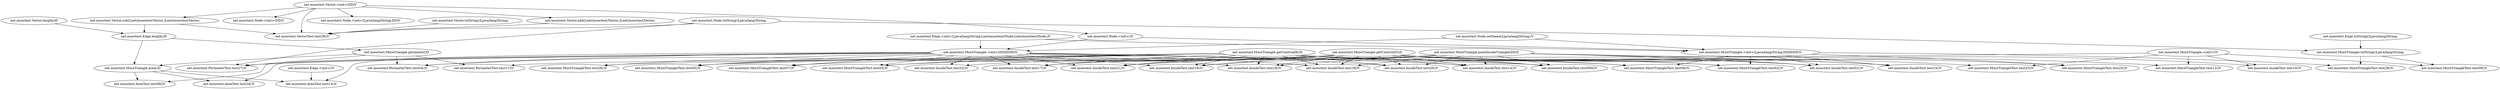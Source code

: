 digraph moretriangle_method {
	"net.mooctest.Vector.add(Lnet/mooctest/Vector;)Lnet/mooctest/Vector;" -> "net.mooctest.VectorTest.test29()V";
	"net.mooctest.MoreTriangle.perimeter()D" -> "net.mooctest.PerimeterTest.test27()V";
	"net.mooctest.MoreTriangle.perimeter()D" -> "net.mooctest.PerimeterTest.test11()V";
	"net.mooctest.MoreTriangle.perimeter()D" -> "net.mooctest.PerimeterTest.test04()V";
	"net.mooctest.MoreTriangle.perimeter()D" -> "net.mooctest.MoreTriangle.area()D";
	"net.mooctest.MoreTriangle.getCentroidX()D" -> "net.mooctest.MoreTriangleTest.test03()V";
	"net.mooctest.MoreTriangle.getCentroidX()D" -> "net.mooctest.InsideTest.test20()V";
	"net.mooctest.MoreTriangle.getCentroidX()D" -> "net.mooctest.InsideTest.test17()V";
	"net.mooctest.MoreTriangle.getCentroidX()D" -> "net.mooctest.InsideTest.test14()V";
	"net.mooctest.MoreTriangle.getCentroidX()D" -> "net.mooctest.MoreTriangleTest.test26()V";
	"net.mooctest.MoreTriangle.getCentroidX()D" -> "net.mooctest.MoreTriangleTest.test02()V";
	"net.mooctest.MoreTriangle.getCentroidX()D" -> "net.mooctest.InsideTest.test000()V";
	"net.mooctest.MoreTriangle.getCentroidX()D" -> "net.mooctest.InsideTest.test21()V";
	"net.mooctest.MoreTriangle.getCentroidX()D" -> "net.mooctest.MoreTriangleTest.test05()V";
	"net.mooctest.MoreTriangle.getCentroidX()D" -> "net.mooctest.InsideTest.test01()V";
	"net.mooctest.MoreTriangle.getCentroidX()D" -> "net.mooctest.InsideTest.test15()V";
	"net.mooctest.MoreTriangle.getCentroidX()D" -> "net.mooctest.InsideTest.test16()V";
	"net.mooctest.MoreTriangle.getCentroidX()D" -> "net.mooctest.MoreTriangleTest.test23()V";
	"net.mooctest.MoreTriangle.getCentroidX()D" -> "net.mooctest.MoreTriangleTest.test06()V";
	"net.mooctest.MoreTriangle.getCentroidX()D" -> "net.mooctest.InsideTest.test18()V";
	"net.mooctest.MoreTriangle.getCentroidX()D" -> "net.mooctest.InsideTest.test19()V";
	"net.mooctest.MoreTriangle.getCentroidX()D" -> "net.mooctest.MoreTriangleTest.test07()V";
	"net.mooctest.MoreTriangle.<init>(DDDDDD)V" -> "net.mooctest.MoreTriangleTest.test03()V";
	"net.mooctest.MoreTriangle.<init>(DDDDDD)V" -> "net.mooctest.InsideTest.test20()V";
	"net.mooctest.MoreTriangle.<init>(DDDDDD)V" -> "net.mooctest.InsideTest.test17()V";
	"net.mooctest.MoreTriangle.<init>(DDDDDD)V" -> "net.mooctest.PerimeterTest.test27()V";
	"net.mooctest.MoreTriangle.<init>(DDDDDD)V" -> "net.mooctest.AreaTest.test08()V";
	"net.mooctest.MoreTriangle.<init>(DDDDDD)V" -> "net.mooctest.InsideTest.test14()V";
	"net.mooctest.MoreTriangle.<init>(DDDDDD)V" -> "net.mooctest.MoreTriangleTest.test26()V";
	"net.mooctest.MoreTriangle.<init>(DDDDDD)V" -> "net.mooctest.PerimeterTest.test04()V";
	"net.mooctest.MoreTriangle.<init>(DDDDDD)V" -> "net.mooctest.InsideTest.test000()V";
	"net.mooctest.MoreTriangle.<init>(DDDDDD)V" -> "net.mooctest.InsideTest.test21()V";
	"net.mooctest.MoreTriangle.<init>(DDDDDD)V" -> "net.mooctest.MoreTriangleTest.test05()V";
	"net.mooctest.MoreTriangle.<init>(DDDDDD)V" -> "net.mooctest.InsideTest.test22()V";
	"net.mooctest.MoreTriangle.<init>(DDDDDD)V" -> "net.mooctest.AreaTest.test24()V";
	"net.mooctest.MoreTriangle.<init>(DDDDDD)V" -> "net.mooctest.InsideTest.test16()V";
	"net.mooctest.MoreTriangle.<init>(DDDDDD)V" -> "net.mooctest.AreaTest.test13()V";
	"net.mooctest.MoreTriangle.<init>(DDDDDD)V" -> "net.mooctest.InsideTest.test18()V";
	"net.mooctest.MoreTriangle.<init>(DDDDDD)V" -> "net.mooctest.InsideTest.test19()V";
	"net.mooctest.MoreTriangle.<init>(DDDDDD)V" -> "net.mooctest.MoreTriangleTest.test07()V";
	"net.mooctest.MoreTriangle.<init>()V" -> "net.mooctest.PerimeterTest.test11()V";
	"net.mooctest.MoreTriangle.<init>()V" -> "net.mooctest.MoreTriangleTest.test12()V";
	"net.mooctest.MoreTriangle.<init>()V" -> "net.mooctest.MoreTriangleTest.test23()V";
	"net.mooctest.MoreTriangle.<init>()V" -> "net.mooctest.MoreTriangleTest.test09()V";
	"net.mooctest.MoreTriangle.<init>()V" -> "net.mooctest.InsideTest.test10()V";
	"net.mooctest.MoreTriangle.toString()Ljava/lang/String;" -> "net.mooctest.MoreTriangleTest.test28()V";
	"net.mooctest.MoreTriangle.toString()Ljava/lang/String;" -> "net.mooctest.MoreTriangleTest.test09()V";
	"net.mooctest.Vector.<init>(DD)V" -> "net.mooctest.Vector.add(Lnet/mooctest/Vector;)Lnet/mooctest/Vector;";
	"net.mooctest.Vector.<init>(DD)V" -> "net.mooctest.Node.<init>(DD)V";
	"net.mooctest.Vector.<init>(DD)V" -> "net.mooctest.VectorTest.test29()V";
	"net.mooctest.Vector.<init>(DD)V" -> "net.mooctest.Vector.sub(Lnet/mooctest/Vector;)Lnet/mooctest/Vector;";
	"net.mooctest.Vector.<init>(DD)V" -> "net.mooctest.Node.<init>(Ljava/lang/String;DD)V";
	"net.mooctest.Vector.<init>(DD)V" -> "net.mooctest.Node.<init>()V";
	"net.mooctest.MoreTriangle.pointInsideTriangle(DD)Z" -> "net.mooctest.InsideTest.test20()V";
	"net.mooctest.MoreTriangle.pointInsideTriangle(DD)Z" -> "net.mooctest.InsideTest.test17()V";
	"net.mooctest.MoreTriangle.pointInsideTriangle(DD)Z" -> "net.mooctest.InsideTest.test14()V";
	"net.mooctest.MoreTriangle.pointInsideTriangle(DD)Z" -> "net.mooctest.InsideTest.test000()V";
	"net.mooctest.MoreTriangle.pointInsideTriangle(DD)Z" -> "net.mooctest.InsideTest.test21()V";
	"net.mooctest.MoreTriangle.pointInsideTriangle(DD)Z" -> "net.mooctest.InsideTest.test01()V";
	"net.mooctest.MoreTriangle.pointInsideTriangle(DD)Z" -> "net.mooctest.InsideTest.test22()V";
	"net.mooctest.MoreTriangle.pointInsideTriangle(DD)Z" -> "net.mooctest.InsideTest.test15()V";
	"net.mooctest.MoreTriangle.pointInsideTriangle(DD)Z" -> "net.mooctest.InsideTest.test16()V";
	"net.mooctest.MoreTriangle.pointInsideTriangle(DD)Z" -> "net.mooctest.InsideTest.test10()V";
	"net.mooctest.MoreTriangle.pointInsideTriangle(DD)Z" -> "net.mooctest.InsideTest.test18()V";
	"net.mooctest.MoreTriangle.pointInsideTriangle(DD)Z" -> "net.mooctest.InsideTest.test19()V";
	"net.mooctest.Node.setName(Ljava/lang/String;)V" -> "net.mooctest.MoreTriangle.<init>(DDDDDD)V";
	"net.mooctest.Node.setName(Ljava/lang/String;)V" -> "net.mooctest.MoreTriangle.<init>(Ljava/lang/String;DDDDDD)V";
	"net.mooctest.Edge.<init>(Ljava/lang/String;Lnet/mooctest/Node;Lnet/mooctest/Node;)V" -> "net.mooctest.MoreTriangle.<init>(DDDDDD)V";
	"net.mooctest.Edge.<init>(Ljava/lang/String;Lnet/mooctest/Node;Lnet/mooctest/Node;)V" -> "net.mooctest.MoreTriangle.<init>(Ljava/lang/String;DDDDDD)V";
	"net.mooctest.MoreTriangle.<init>(Ljava/lang/String;DDDDDD)V" -> "net.mooctest.MoreTriangleTest.test28()V";
	"net.mooctest.MoreTriangle.<init>(Ljava/lang/String;DDDDDD)V" -> "net.mooctest.MoreTriangleTest.test25()V";
	"net.mooctest.MoreTriangle.<init>(Ljava/lang/String;DDDDDD)V" -> "net.mooctest.MoreTriangleTest.test02()V";
	"net.mooctest.MoreTriangle.<init>(Ljava/lang/String;DDDDDD)V" -> "net.mooctest.InsideTest.test01()V";
	"net.mooctest.MoreTriangle.<init>(Ljava/lang/String;DDDDDD)V" -> "net.mooctest.InsideTest.test15()V";
	"net.mooctest.MoreTriangle.<init>(Ljava/lang/String;DDDDDD)V" -> "net.mooctest.MoreTriangleTest.test06()V";
	"net.mooctest.Edge.<init>()V" -> "net.mooctest.AreaTest.test13()V";
	"net.mooctest.Edge.length()D" -> "net.mooctest.MoreTriangle.perimeter()D";
	"net.mooctest.Edge.length()D" -> "net.mooctest.MoreTriangle.area()D";
	"net.mooctest.Edge.toString()Ljava/lang/String;" -> "net.mooctest.MoreTriangle.toString()Ljava/lang/String;";
	"net.mooctest.MoreTriangle.getCentroidY()D" -> "net.mooctest.MoreTriangleTest.test03()V";
	"net.mooctest.MoreTriangle.getCentroidY()D" -> "net.mooctest.InsideTest.test20()V";
	"net.mooctest.MoreTriangle.getCentroidY()D" -> "net.mooctest.InsideTest.test14()V";
	"net.mooctest.MoreTriangle.getCentroidY()D" -> "net.mooctest.MoreTriangleTest.test25()V";
	"net.mooctest.MoreTriangle.getCentroidY()D" -> "net.mooctest.PerimeterTest.test04()V";
	"net.mooctest.MoreTriangle.getCentroidY()D" -> "net.mooctest.MoreTriangleTest.test02()V";
	"net.mooctest.MoreTriangle.getCentroidY()D" -> "net.mooctest.InsideTest.test000()V";
	"net.mooctest.MoreTriangle.getCentroidY()D" -> "net.mooctest.InsideTest.test21()V";
	"net.mooctest.MoreTriangle.getCentroidY()D" -> "net.mooctest.MoreTriangleTest.test05()V";
	"net.mooctest.MoreTriangle.getCentroidY()D" -> "net.mooctest.InsideTest.test01()V";
	"net.mooctest.MoreTriangle.getCentroidY()D" -> "net.mooctest.InsideTest.test15()V";
	"net.mooctest.MoreTriangle.getCentroidY()D" -> "net.mooctest.InsideTest.test16()V";
	"net.mooctest.MoreTriangle.getCentroidY()D" -> "net.mooctest.MoreTriangleTest.test12()V";
	"net.mooctest.MoreTriangle.getCentroidY()D" -> "net.mooctest.MoreTriangleTest.test06()V";
	"net.mooctest.MoreTriangle.getCentroidY()D" -> "net.mooctest.InsideTest.test18()V";
	"net.mooctest.MoreTriangle.getCentroidY()D" -> "net.mooctest.InsideTest.test19()V";
	"net.mooctest.MoreTriangle.getCentroidY()D" -> "net.mooctest.MoreTriangleTest.test07()V";
	"net.mooctest.MoreTriangle.area()D" -> "net.mooctest.AreaTest.test08()V";
	"net.mooctest.MoreTriangle.area()D" -> "net.mooctest.AreaTest.test24()V";
	"net.mooctest.MoreTriangle.area()D" -> "net.mooctest.AreaTest.test13()V";
	"net.mooctest.Vector.sub(Lnet/mooctest/Vector;)Lnet/mooctest/Vector;" -> "net.mooctest.VectorTest.test29()V";
	"net.mooctest.Vector.sub(Lnet/mooctest/Vector;)Lnet/mooctest/Vector;" -> "net.mooctest.Edge.length()D";
	"net.mooctest.Vector.toString()Ljava/lang/String;" -> "net.mooctest.VectorTest.test29()V";
	"net.mooctest.Node.toString()Ljava/lang/String;" -> "net.mooctest.MoreTriangle.toString()Ljava/lang/String;";
	"net.mooctest.Node.toString()Ljava/lang/String;" -> "net.mooctest.PerimeterTest.test27()V";
	"net.mooctest.Node.toString()Ljava/lang/String;" -> "net.mooctest.VectorTest.test29()V";
	"net.mooctest.Vector.length()D" -> "net.mooctest.Edge.length()D";
	"net.mooctest.Node.<init>()V" -> "net.mooctest.MoreTriangle.<init>(DDDDDD)V";
	"net.mooctest.Node.<init>()V" -> "net.mooctest.MoreTriangle.<init>(Ljava/lang/String;DDDDDD)V";
}